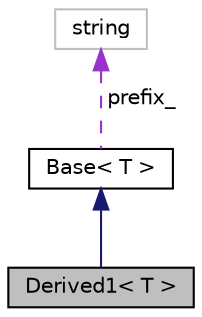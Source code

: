digraph "Derived1&lt; T &gt;"
{
  edge [fontname="Helvetica",fontsize="10",labelfontname="Helvetica",labelfontsize="10"];
  node [fontname="Helvetica",fontsize="10",shape=record];
  Node4 [label="Derived1\< T \>",height=0.2,width=0.4,color="black", fillcolor="grey75", style="filled", fontcolor="black"];
  Node5 -> Node4 [dir="back",color="midnightblue",fontsize="10",style="solid",fontname="Helvetica"];
  Node5 [label="Base\< T \>",height=0.2,width=0.4,color="black", fillcolor="white", style="filled",URL="$d0/d05/struct_base.html"];
  Node6 -> Node5 [dir="back",color="darkorchid3",fontsize="10",style="dashed",label=" prefix_" ,fontname="Helvetica"];
  Node6 [label="string",height=0.2,width=0.4,color="grey75", fillcolor="white", style="filled"];
}
